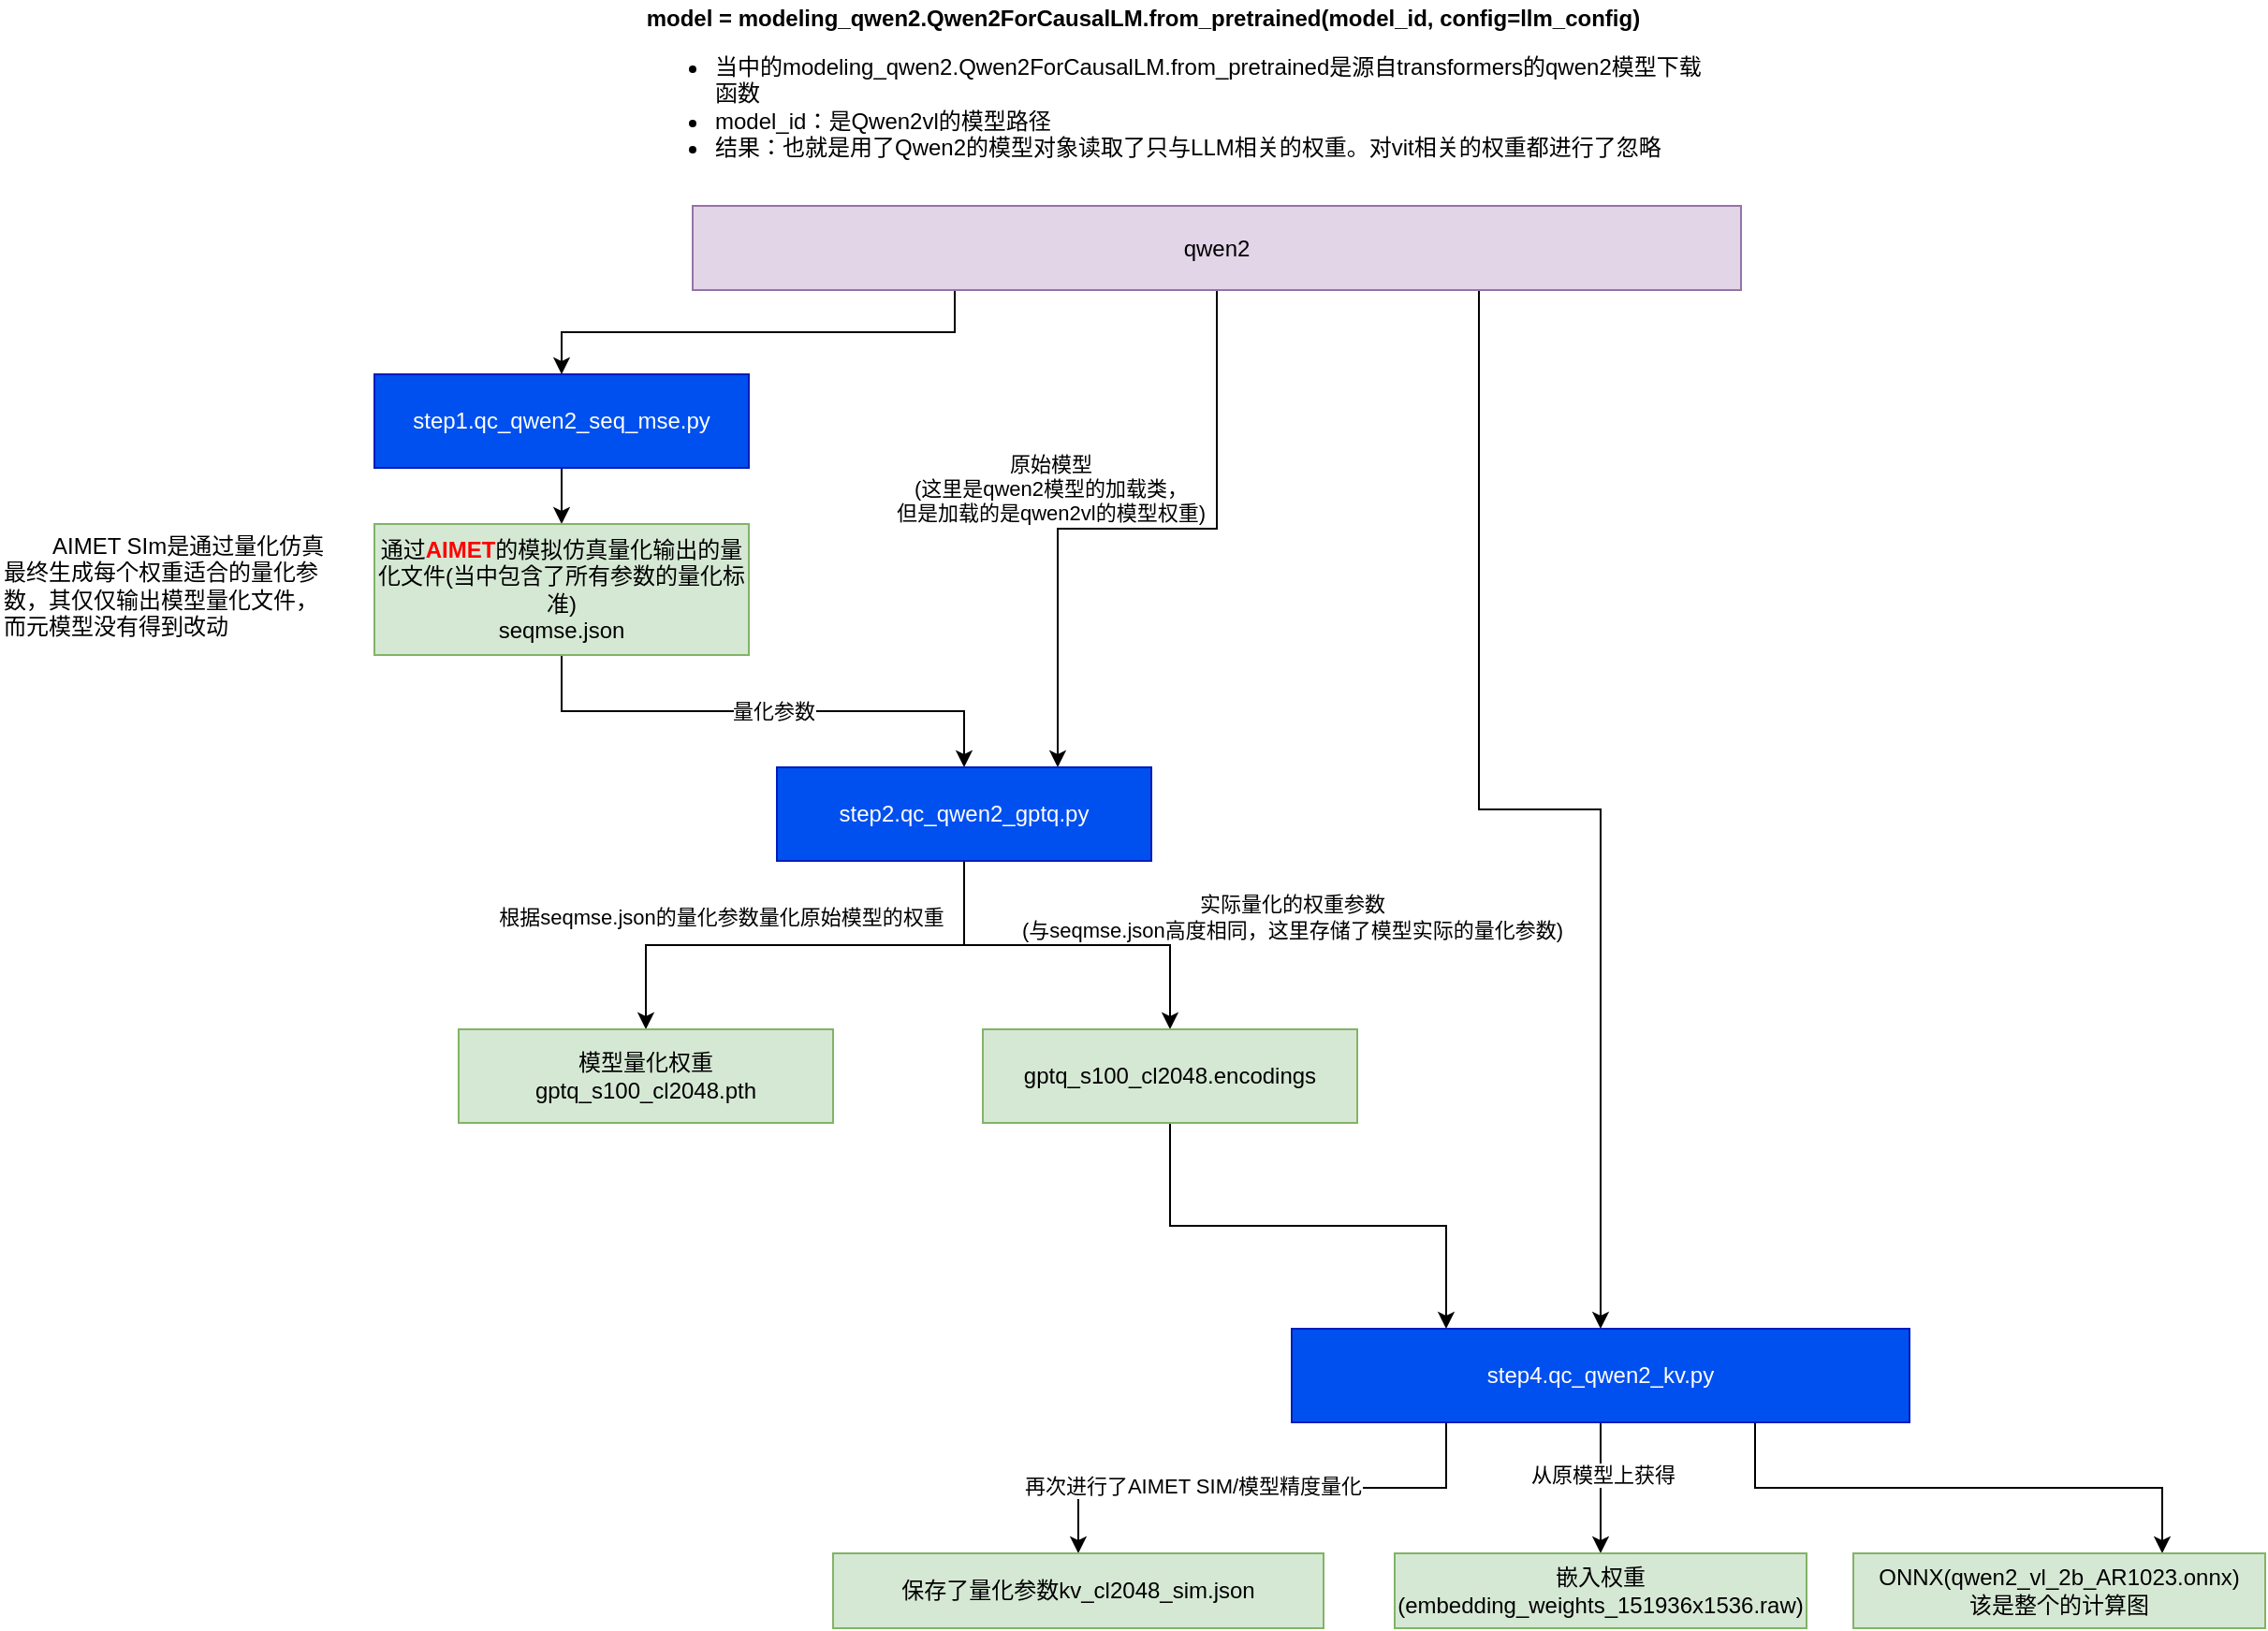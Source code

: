 <mxfile version="27.1.6">
  <diagram name="第 1 页" id="1yGRy3Rp8gqS7cy7YKH3">
    <mxGraphModel dx="1355" dy="284" grid="1" gridSize="10" guides="1" tooltips="1" connect="1" arrows="1" fold="1" page="1" pageScale="1" pageWidth="827" pageHeight="1169" math="0" shadow="0">
      <root>
        <mxCell id="0" />
        <mxCell id="1" parent="0" />
        <mxCell id="v-EcrwhODqZBku7ry2aD-3" value="" style="edgeStyle=orthogonalEdgeStyle;rounded=0;orthogonalLoop=1;jettySize=auto;html=1;" edge="1" parent="1" source="v-EcrwhODqZBku7ry2aD-1" target="v-EcrwhODqZBku7ry2aD-2">
          <mxGeometry relative="1" as="geometry" />
        </mxCell>
        <mxCell id="v-EcrwhODqZBku7ry2aD-1" value="step1.qc_qwen2_seq_mse.py" style="rounded=0;whiteSpace=wrap;html=1;fillColor=#0050ef;fontColor=#ffffff;strokeColor=#001DBC;" vertex="1" parent="1">
          <mxGeometry x="160" y="260" width="200" height="50" as="geometry" />
        </mxCell>
        <mxCell id="v-EcrwhODqZBku7ry2aD-7" style="edgeStyle=orthogonalEdgeStyle;rounded=0;orthogonalLoop=1;jettySize=auto;html=1;exitX=0.5;exitY=1;exitDx=0;exitDy=0;entryX=0.5;entryY=0;entryDx=0;entryDy=0;" edge="1" parent="1" source="v-EcrwhODqZBku7ry2aD-2" target="v-EcrwhODqZBku7ry2aD-6">
          <mxGeometry relative="1" as="geometry" />
        </mxCell>
        <mxCell id="v-EcrwhODqZBku7ry2aD-9" value="量化参数" style="edgeLabel;html=1;align=center;verticalAlign=middle;resizable=0;points=[];" vertex="1" connectable="0" parent="v-EcrwhODqZBku7ry2aD-7">
          <mxGeometry x="0.035" relative="1" as="geometry">
            <mxPoint as="offset" />
          </mxGeometry>
        </mxCell>
        <mxCell id="v-EcrwhODqZBku7ry2aD-2" value="通过&lt;b&gt;&lt;font style=&quot;color: rgb(255, 0, 0);&quot;&gt;AIMET&lt;/font&gt;&lt;/b&gt;的模拟仿真量化输出的量化文件(当中包含了所有参数的量化标准)&lt;br&gt;seqmse.json" style="rounded=0;whiteSpace=wrap;html=1;fillColor=#d5e8d4;strokeColor=#82b366;" vertex="1" parent="1">
          <mxGeometry x="160" y="340" width="200" height="70" as="geometry" />
        </mxCell>
        <mxCell id="v-EcrwhODqZBku7ry2aD-5" style="edgeStyle=orthogonalEdgeStyle;rounded=0;orthogonalLoop=1;jettySize=auto;html=1;exitX=0.25;exitY=1;exitDx=0;exitDy=0;entryX=0.5;entryY=0;entryDx=0;entryDy=0;" edge="1" parent="1" source="v-EcrwhODqZBku7ry2aD-4" target="v-EcrwhODqZBku7ry2aD-1">
          <mxGeometry relative="1" as="geometry" />
        </mxCell>
        <mxCell id="v-EcrwhODqZBku7ry2aD-8" style="edgeStyle=orthogonalEdgeStyle;rounded=0;orthogonalLoop=1;jettySize=auto;html=1;exitX=0.5;exitY=1;exitDx=0;exitDy=0;entryX=0.75;entryY=0;entryDx=0;entryDy=0;" edge="1" parent="1" source="v-EcrwhODqZBku7ry2aD-4" target="v-EcrwhODqZBku7ry2aD-6">
          <mxGeometry relative="1" as="geometry" />
        </mxCell>
        <mxCell id="v-EcrwhODqZBku7ry2aD-10" value="原始模型&lt;div&gt;(这里是qwen2模型的加载类，&lt;/div&gt;&lt;div&gt;但是加载的是qwen2vl的模型权重)&lt;/div&gt;" style="edgeLabel;html=1;align=center;verticalAlign=middle;resizable=0;points=[];" vertex="1" connectable="0" parent="v-EcrwhODqZBku7ry2aD-8">
          <mxGeometry x="-0.024" y="-2" relative="1" as="geometry">
            <mxPoint x="-51" y="-20" as="offset" />
          </mxGeometry>
        </mxCell>
        <mxCell id="v-EcrwhODqZBku7ry2aD-22" style="edgeStyle=orthogonalEdgeStyle;rounded=0;orthogonalLoop=1;jettySize=auto;html=1;exitX=0.75;exitY=1;exitDx=0;exitDy=0;" edge="1" parent="1" source="v-EcrwhODqZBku7ry2aD-4" target="v-EcrwhODqZBku7ry2aD-20">
          <mxGeometry relative="1" as="geometry" />
        </mxCell>
        <mxCell id="v-EcrwhODqZBku7ry2aD-4" value="qwen2" style="rounded=0;whiteSpace=wrap;html=1;fillColor=#e1d5e7;strokeColor=#9673a6;" vertex="1" parent="1">
          <mxGeometry x="330" y="170" width="560" height="45" as="geometry" />
        </mxCell>
        <mxCell id="v-EcrwhODqZBku7ry2aD-12" value="" style="edgeStyle=orthogonalEdgeStyle;rounded=0;orthogonalLoop=1;jettySize=auto;html=1;" edge="1" parent="1" source="v-EcrwhODqZBku7ry2aD-6" target="v-EcrwhODqZBku7ry2aD-11">
          <mxGeometry relative="1" as="geometry" />
        </mxCell>
        <mxCell id="v-EcrwhODqZBku7ry2aD-14" value="根据seqmse.json的量化参数量化原始模型的权重" style="edgeLabel;html=1;align=center;verticalAlign=middle;resizable=0;points=[];" vertex="1" connectable="0" parent="v-EcrwhODqZBku7ry2aD-12">
          <mxGeometry x="-0.278" relative="1" as="geometry">
            <mxPoint x="-81" y="-15" as="offset" />
          </mxGeometry>
        </mxCell>
        <mxCell id="v-EcrwhODqZBku7ry2aD-18" style="edgeStyle=orthogonalEdgeStyle;rounded=0;orthogonalLoop=1;jettySize=auto;html=1;exitX=0.5;exitY=1;exitDx=0;exitDy=0;" edge="1" parent="1" source="v-EcrwhODqZBku7ry2aD-6" target="v-EcrwhODqZBku7ry2aD-17">
          <mxGeometry relative="1" as="geometry" />
        </mxCell>
        <mxCell id="v-EcrwhODqZBku7ry2aD-6" value="step2.qc_qwen2_gptq.py" style="rounded=0;whiteSpace=wrap;html=1;fillColor=#0050ef;fontColor=#ffffff;strokeColor=#001DBC;" vertex="1" parent="1">
          <mxGeometry x="375" y="470" width="200" height="50" as="geometry" />
        </mxCell>
        <mxCell id="v-EcrwhODqZBku7ry2aD-11" value="模型量化权重&lt;br&gt;gptq_s100_cl2048.pth" style="rounded=0;whiteSpace=wrap;html=1;fillColor=#d5e8d4;strokeColor=#82b366;" vertex="1" parent="1">
          <mxGeometry x="205" y="610" width="200" height="50" as="geometry" />
        </mxCell>
        <mxCell id="v-EcrwhODqZBku7ry2aD-13" value="&amp;nbsp; &amp;nbsp; &amp;nbsp; &amp;nbsp; AIMET SIm是通过量化仿真最终生成每个权重适合的量化参数，其仅仅输出模型量化文件，而元模型没有得到改动" style="text;strokeColor=none;align=left;fillColor=none;html=1;verticalAlign=middle;whiteSpace=wrap;rounded=0;" vertex="1" parent="1">
          <mxGeometry x="-40" y="340" width="180" height="65" as="geometry" />
        </mxCell>
        <mxCell id="v-EcrwhODqZBku7ry2aD-15" value="&lt;b&gt;&amp;nbsp;model = modeling_qwen2.Qwen2ForCausalLM.from_pretrained(model_id, config=llm_config)&lt;/b&gt;&lt;br&gt;&lt;ul&gt;&lt;li&gt;当中的modeling_qwen2.Qwen2ForCausalLM.from_pretrained是源自transformers的qwen2模型下载函数&lt;/li&gt;&lt;li&gt;model_id：是Qwen2vl的模型路径&lt;/li&gt;&lt;li&gt;结果：也就是用了Qwen2的模型对象读取了只与LLM相关的权重。对vit相关的权重都进行了忽略&lt;/li&gt;&lt;/ul&gt;" style="text;strokeColor=none;align=left;fillColor=none;html=1;verticalAlign=middle;whiteSpace=wrap;rounded=0;" vertex="1" parent="1">
          <mxGeometry x="300" y="60" width="570" height="100" as="geometry" />
        </mxCell>
        <mxCell id="v-EcrwhODqZBku7ry2aD-25" style="edgeStyle=orthogonalEdgeStyle;rounded=0;orthogonalLoop=1;jettySize=auto;html=1;exitX=0.5;exitY=1;exitDx=0;exitDy=0;entryX=0.25;entryY=0;entryDx=0;entryDy=0;" edge="1" parent="1" source="v-EcrwhODqZBku7ry2aD-17" target="v-EcrwhODqZBku7ry2aD-20">
          <mxGeometry relative="1" as="geometry" />
        </mxCell>
        <mxCell id="v-EcrwhODqZBku7ry2aD-17" value="gptq_s100_cl2048.encodings" style="rounded=0;whiteSpace=wrap;html=1;fillColor=#d5e8d4;strokeColor=#82b366;" vertex="1" parent="1">
          <mxGeometry x="485" y="610" width="200" height="50" as="geometry" />
        </mxCell>
        <mxCell id="v-EcrwhODqZBku7ry2aD-19" value="实际量化的权重参数&lt;div&gt;(与seqmse.json高度相同，这里存储了模型实际的量化参数)&lt;/div&gt;" style="edgeLabel;html=1;align=center;verticalAlign=middle;resizable=0;points=[];" vertex="1" connectable="0" parent="1">
          <mxGeometry x="650" y="550" as="geometry" />
        </mxCell>
        <mxCell id="v-EcrwhODqZBku7ry2aD-24" style="edgeStyle=orthogonalEdgeStyle;rounded=0;orthogonalLoop=1;jettySize=auto;html=1;exitX=0.25;exitY=1;exitDx=0;exitDy=0;" edge="1" parent="1" source="v-EcrwhODqZBku7ry2aD-20" target="v-EcrwhODqZBku7ry2aD-23">
          <mxGeometry relative="1" as="geometry" />
        </mxCell>
        <mxCell id="v-EcrwhODqZBku7ry2aD-28" value="再次进行了AIMET SIM/模型精度量化" style="edgeLabel;html=1;align=center;verticalAlign=middle;resizable=0;points=[];" vertex="1" connectable="0" parent="v-EcrwhODqZBku7ry2aD-24">
          <mxGeometry x="0.284" y="-1" relative="1" as="geometry">
            <mxPoint as="offset" />
          </mxGeometry>
        </mxCell>
        <mxCell id="v-EcrwhODqZBku7ry2aD-27" style="edgeStyle=orthogonalEdgeStyle;rounded=0;orthogonalLoop=1;jettySize=auto;html=1;exitX=0.5;exitY=1;exitDx=0;exitDy=0;entryX=0.5;entryY=0;entryDx=0;entryDy=0;" edge="1" parent="1" source="v-EcrwhODqZBku7ry2aD-20" target="v-EcrwhODqZBku7ry2aD-26">
          <mxGeometry relative="1" as="geometry" />
        </mxCell>
        <mxCell id="v-EcrwhODqZBku7ry2aD-29" value="从原模型上获得" style="edgeLabel;html=1;align=center;verticalAlign=middle;resizable=0;points=[];" vertex="1" connectable="0" parent="v-EcrwhODqZBku7ry2aD-27">
          <mxGeometry x="-0.193" y="1" relative="1" as="geometry">
            <mxPoint as="offset" />
          </mxGeometry>
        </mxCell>
        <mxCell id="v-EcrwhODqZBku7ry2aD-31" style="edgeStyle=orthogonalEdgeStyle;rounded=0;orthogonalLoop=1;jettySize=auto;html=1;exitX=0.75;exitY=1;exitDx=0;exitDy=0;entryX=0.75;entryY=0;entryDx=0;entryDy=0;" edge="1" parent="1" source="v-EcrwhODqZBku7ry2aD-20" target="v-EcrwhODqZBku7ry2aD-30">
          <mxGeometry relative="1" as="geometry" />
        </mxCell>
        <mxCell id="v-EcrwhODqZBku7ry2aD-20" value="step4.qc_qwen2_kv.py" style="rounded=0;whiteSpace=wrap;html=1;fillColor=#0050ef;fontColor=#ffffff;strokeColor=#001DBC;" vertex="1" parent="1">
          <mxGeometry x="650" y="770" width="330" height="50" as="geometry" />
        </mxCell>
        <mxCell id="v-EcrwhODqZBku7ry2aD-23" value="保存了量化参数kv_cl2048_sim.json" style="rounded=0;whiteSpace=wrap;html=1;fillColor=#d5e8d4;strokeColor=#82b366;" vertex="1" parent="1">
          <mxGeometry x="405" y="890" width="262" height="40" as="geometry" />
        </mxCell>
        <mxCell id="v-EcrwhODqZBku7ry2aD-26" value="嵌入权重&lt;div&gt;(embedding_weights_151936x1536.raw)&lt;/div&gt;" style="rounded=0;whiteSpace=wrap;html=1;fillColor=#d5e8d4;strokeColor=#82b366;" vertex="1" parent="1">
          <mxGeometry x="705" y="890" width="220" height="40" as="geometry" />
        </mxCell>
        <mxCell id="v-EcrwhODqZBku7ry2aD-30" value="ONNX(qwen2_vl_2b_AR1023.onnx)&lt;br&gt;该是整个的计算图" style="rounded=0;whiteSpace=wrap;html=1;fillColor=#d5e8d4;strokeColor=#82b366;" vertex="1" parent="1">
          <mxGeometry x="950" y="890" width="220" height="40" as="geometry" />
        </mxCell>
      </root>
    </mxGraphModel>
  </diagram>
</mxfile>
